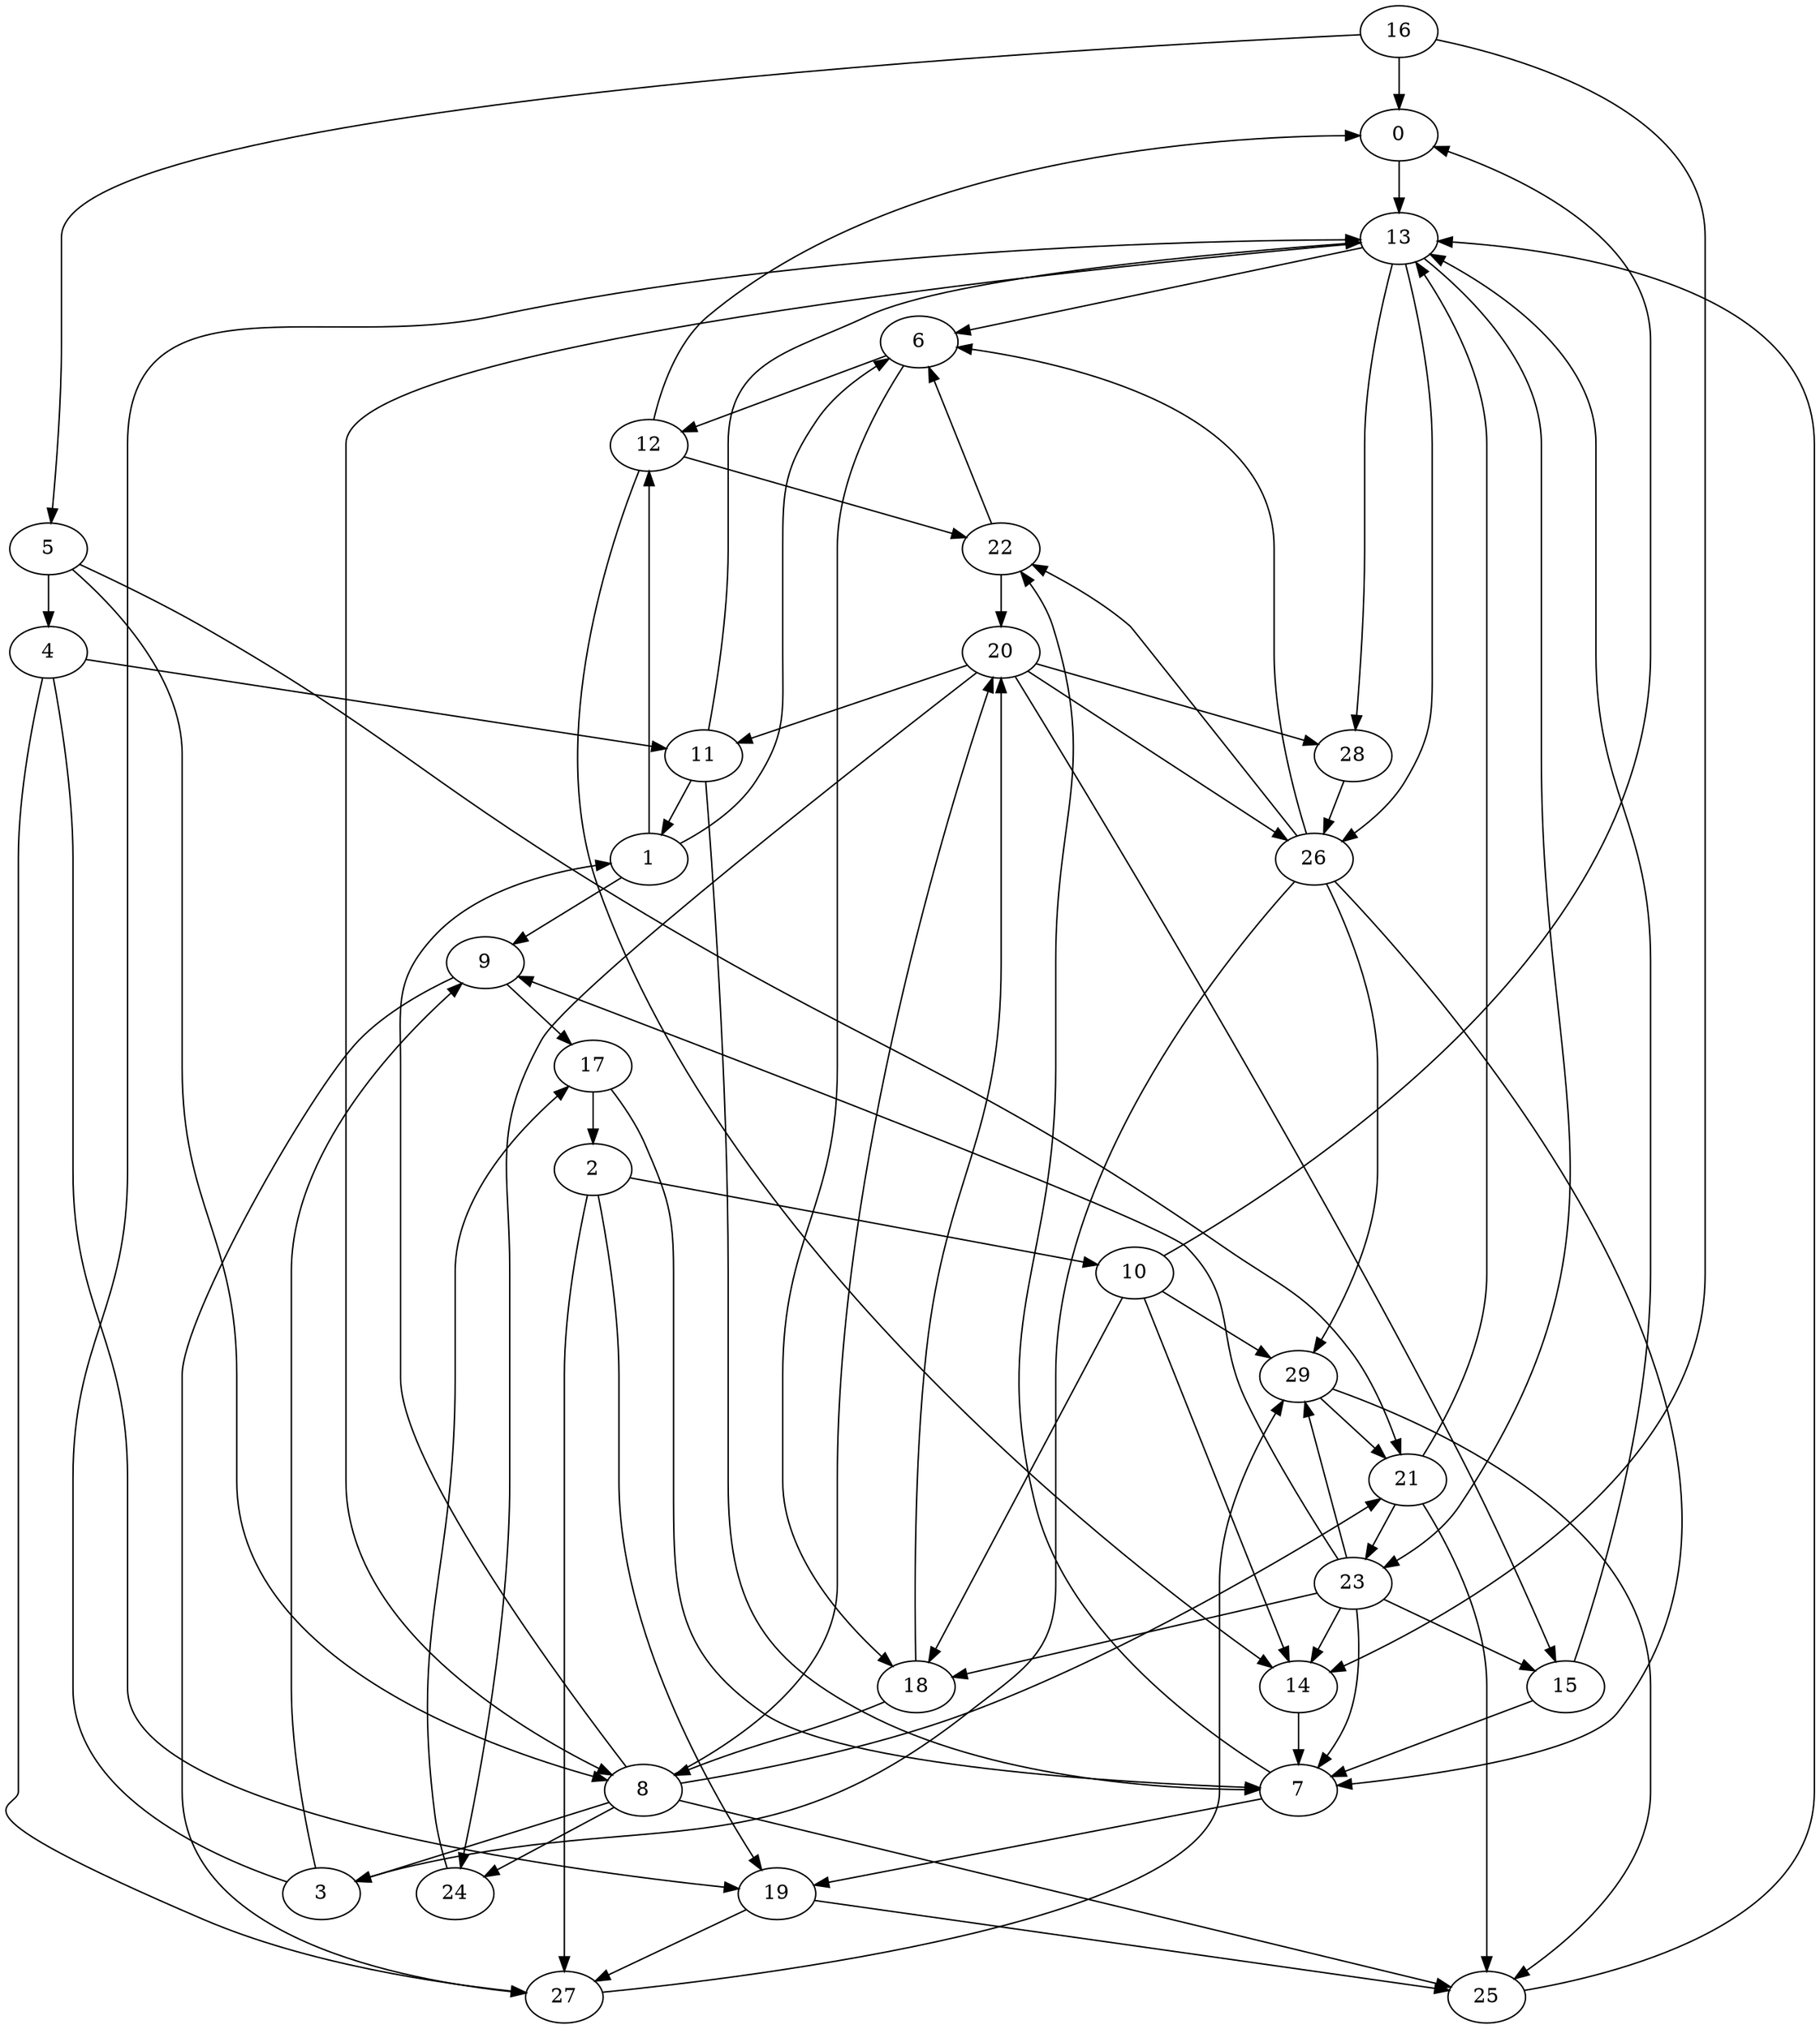 digraph grafoGilbert_n_30_p_10 {
0;
1;
2;
3;
4;
5;
6;
7;
8;
9;
10;
11;
12;
13;
14;
15;
16;
17;
18;
19;
20;
21;
22;
23;
24;
25;
26;
27;
28;
29;
0 -> 13;
1 -> 6;
1 -> 9;
1 -> 12;
2 -> 10;
2 -> 19;
2 -> 27;
3 -> 9;
3 -> 13;
4 -> 11;
4 -> 19;
4 -> 27;
5 -> 4;
5 -> 8;
5 -> 21;
6 -> 12;
6 -> 18;
7 -> 19;
7 -> 22;
8 -> 1;
8 -> 3;
8 -> 20;
8 -> 21;
8 -> 24;
8 -> 25;
9 -> 17;
9 -> 27;
10 -> 0;
10 -> 14;
10 -> 18;
10 -> 29;
11 -> 1;
11 -> 7;
11 -> 13;
12 -> 0;
12 -> 14;
12 -> 22;
13 -> 6;
13 -> 8;
13 -> 23;
13 -> 26;
13 -> 28;
14 -> 7;
15 -> 7;
15 -> 13;
16 -> 0;
16 -> 5;
16 -> 14;
17 -> 2;
17 -> 7;
18 -> 8;
18 -> 20;
19 -> 25;
19 -> 27;
20 -> 11;
20 -> 15;
20 -> 24;
20 -> 26;
20 -> 28;
21 -> 13;
21 -> 23;
21 -> 25;
22 -> 6;
22 -> 20;
23 -> 7;
23 -> 9;
23 -> 14;
23 -> 15;
23 -> 18;
23 -> 29;
24 -> 17;
25 -> 13;
26 -> 3;
26 -> 6;
26 -> 7;
26 -> 22;
26 -> 29;
27 -> 29;
28 -> 26;
29 -> 21;
29 -> 25;
}
